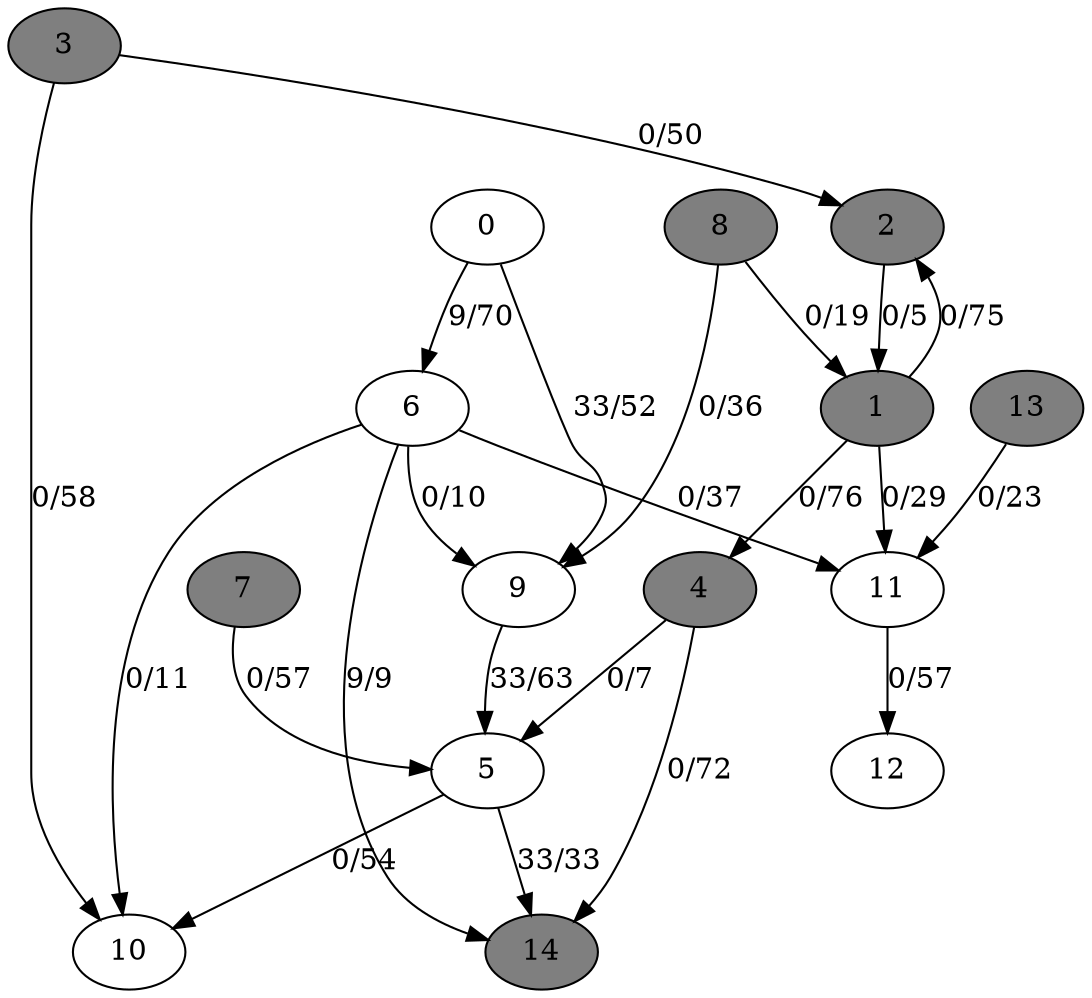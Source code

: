 digraph G {
	0[style=filled fillcolor=grey100];
	0->6[label ="9/70"] ;
	0->9[label ="33/52"] ;
	1[style=filled fillcolor=grey50];
	1->2[label ="0/75"] ;
	1->4[label ="0/76"] ;
	1->11[label ="0/29"] ;
	2[style=filled fillcolor=grey50];
	2->1[label ="0/5"] ;
	3[style=filled fillcolor=grey50];
	3->2[label ="0/50"] ;
	3->10[label ="0/58"] ;
	4[style=filled fillcolor=grey50];
	4->5[label ="0/7"] ;
	4->14[label ="0/72"] ;
	5[style=filled fillcolor=grey100];
	5->10[label ="0/54"] ;
	5->14[label ="33/33"] ;
	6[style=filled fillcolor=grey100];
	6->9[label ="0/10"] ;
	6->10[label ="0/11"] ;
	6->11[label ="0/37"] ;
	6->14[label ="9/9"] ;
	7[style=filled fillcolor=grey50];
	7->5[label ="0/57"] ;
	8[style=filled fillcolor=grey50];
	8->1[label ="0/19"] ;
	8->9[label ="0/36"] ;
	9[style=filled fillcolor=grey100];
	9->5[label ="33/63"] ;
	10[style=filled fillcolor=grey100];
	11[style=filled fillcolor=grey100];
	11->12[label ="0/57"] ;
	12[style=filled fillcolor=grey100];
	13[style=filled fillcolor=grey50];
	13->11[label ="0/23"] ;
	14[style=filled fillcolor=grey50];
}
